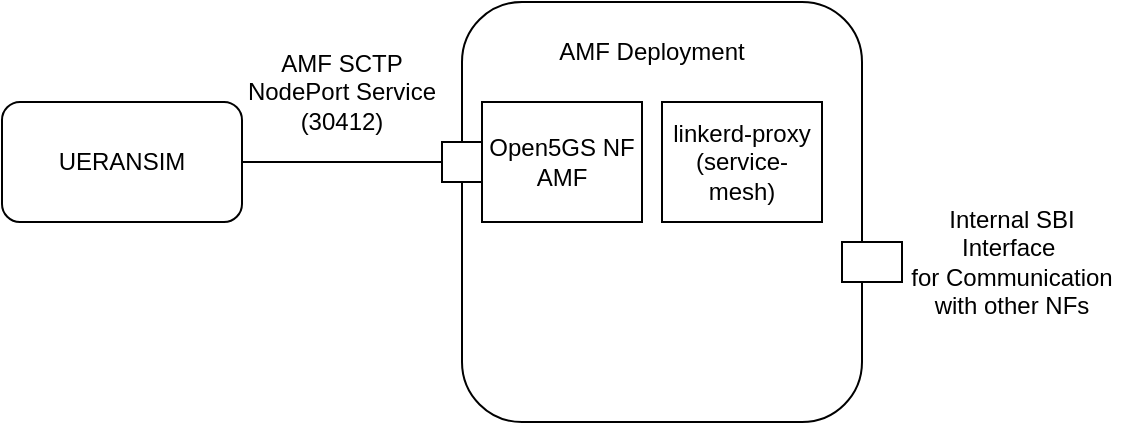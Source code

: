 <mxfile version="20.8.10" type="github">
  <diagram name="Page-1" id="idh2kO2c66qbzGQVRLrM">
    <mxGraphModel dx="880" dy="484" grid="1" gridSize="10" guides="1" tooltips="1" connect="1" arrows="1" fold="1" page="1" pageScale="1" pageWidth="850" pageHeight="1100" math="0" shadow="0">
      <root>
        <mxCell id="0" />
        <mxCell id="1" parent="0" />
        <mxCell id="ZgwHiGbkkWxTAPNakKfV-4" value="" style="rounded=1;whiteSpace=wrap;html=1;" vertex="1" parent="1">
          <mxGeometry x="310" y="100" width="200" height="210" as="geometry" />
        </mxCell>
        <mxCell id="ZgwHiGbkkWxTAPNakKfV-5" value="AMF Deployment" style="text;html=1;strokeColor=none;fillColor=none;align=center;verticalAlign=middle;whiteSpace=wrap;rounded=0;" vertex="1" parent="1">
          <mxGeometry x="340" y="110" width="130" height="30" as="geometry" />
        </mxCell>
        <mxCell id="ZgwHiGbkkWxTAPNakKfV-6" value="Open5GS NF AMF" style="rounded=0;whiteSpace=wrap;html=1;" vertex="1" parent="1">
          <mxGeometry x="320" y="150" width="80" height="60" as="geometry" />
        </mxCell>
        <mxCell id="ZgwHiGbkkWxTAPNakKfV-7" value="linkerd-proxy&lt;br&gt;(service-mesh)" style="rounded=0;whiteSpace=wrap;html=1;" vertex="1" parent="1">
          <mxGeometry x="410" y="150" width="80" height="60" as="geometry" />
        </mxCell>
        <mxCell id="ZgwHiGbkkWxTAPNakKfV-8" value="" style="rounded=0;whiteSpace=wrap;html=1;" vertex="1" parent="1">
          <mxGeometry x="300" y="170" width="20" height="20" as="geometry" />
        </mxCell>
        <mxCell id="ZgwHiGbkkWxTAPNakKfV-10" value="AMF SCTP NodePort Service&lt;br&gt;(30412)" style="text;html=1;strokeColor=none;fillColor=none;align=center;verticalAlign=middle;whiteSpace=wrap;rounded=0;" vertex="1" parent="1">
          <mxGeometry x="200" y="120" width="100" height="50" as="geometry" />
        </mxCell>
        <mxCell id="ZgwHiGbkkWxTAPNakKfV-11" value="" style="rounded=0;whiteSpace=wrap;html=1;" vertex="1" parent="1">
          <mxGeometry x="500" y="220" width="30" height="20" as="geometry" />
        </mxCell>
        <mxCell id="ZgwHiGbkkWxTAPNakKfV-12" value="Internal SBI Interface&amp;nbsp;&lt;br&gt;for Communication with other NFs" style="text;html=1;strokeColor=none;fillColor=none;align=center;verticalAlign=middle;whiteSpace=wrap;rounded=0;" vertex="1" parent="1">
          <mxGeometry x="530" y="207.5" width="110" height="45" as="geometry" />
        </mxCell>
        <mxCell id="ZgwHiGbkkWxTAPNakKfV-13" value="UERANSIM" style="rounded=1;whiteSpace=wrap;html=1;" vertex="1" parent="1">
          <mxGeometry x="80" y="150" width="120" height="60" as="geometry" />
        </mxCell>
        <mxCell id="ZgwHiGbkkWxTAPNakKfV-14" value="" style="endArrow=none;html=1;rounded=0;exitX=1;exitY=0.5;exitDx=0;exitDy=0;" edge="1" parent="1" source="ZgwHiGbkkWxTAPNakKfV-13">
          <mxGeometry width="50" height="50" relative="1" as="geometry">
            <mxPoint x="400" y="230" as="sourcePoint" />
            <mxPoint x="300" y="180" as="targetPoint" />
          </mxGeometry>
        </mxCell>
      </root>
    </mxGraphModel>
  </diagram>
</mxfile>
